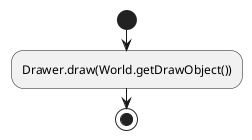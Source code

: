 @startuml drawcall
skinparam {
    monochrome true
    padding 1
}
start
:Drawer.draw(World.getDrawObject());

stop
@enduml